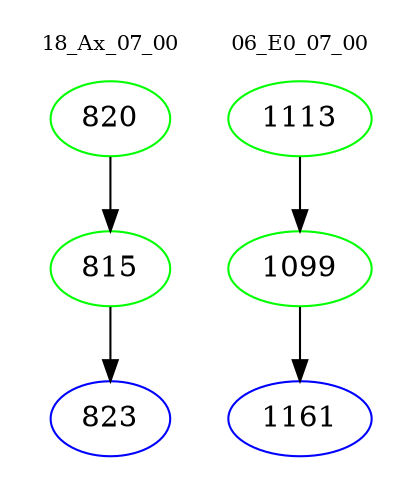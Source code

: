 digraph{
subgraph cluster_0 {
color = white
label = "18_Ax_07_00";
fontsize=10;
T0_820 [label="820", color="green"]
T0_820 -> T0_815 [color="black"]
T0_815 [label="815", color="green"]
T0_815 -> T0_823 [color="black"]
T0_823 [label="823", color="blue"]
}
subgraph cluster_1 {
color = white
label = "06_E0_07_00";
fontsize=10;
T1_1113 [label="1113", color="green"]
T1_1113 -> T1_1099 [color="black"]
T1_1099 [label="1099", color="green"]
T1_1099 -> T1_1161 [color="black"]
T1_1161 [label="1161", color="blue"]
}
}
